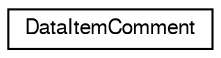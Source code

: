 digraph G
{
  edge [fontname="FreeSans",fontsize="10",labelfontname="FreeSans",labelfontsize="10"];
  node [fontname="FreeSans",fontsize="10",shape=record];
  rankdir="LR";
  Node1 [label="DataItemComment",height=0.2,width=0.4,color="black", fillcolor="white", style="filled",URL="$classDataItemComment.html"];
}
